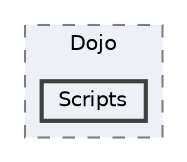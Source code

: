 digraph "Starknet Unity/WebGL/Dojo/Scripts"
{
 // LATEX_PDF_SIZE
  bgcolor="transparent";
  edge [fontname=Helvetica,fontsize=10,labelfontname=Helvetica,labelfontsize=10];
  node [fontname=Helvetica,fontsize=10,shape=box,height=0.2,width=0.4];
  compound=true
  subgraph clusterdir_628102efcc46f72483069da4644e5583 {
    graph [ bgcolor="#edf0f7", pencolor="grey50", label="Dojo", fontname=Helvetica,fontsize=10 style="filled,dashed", URL="dir_628102efcc46f72483069da4644e5583.html",tooltip=""]
  dir_7010e35e30a50202c04cde8822c42197 [label="Scripts", fillcolor="#edf0f7", color="grey25", style="filled,bold", URL="dir_7010e35e30a50202c04cde8822c42197.html",tooltip=""];
  }
}
